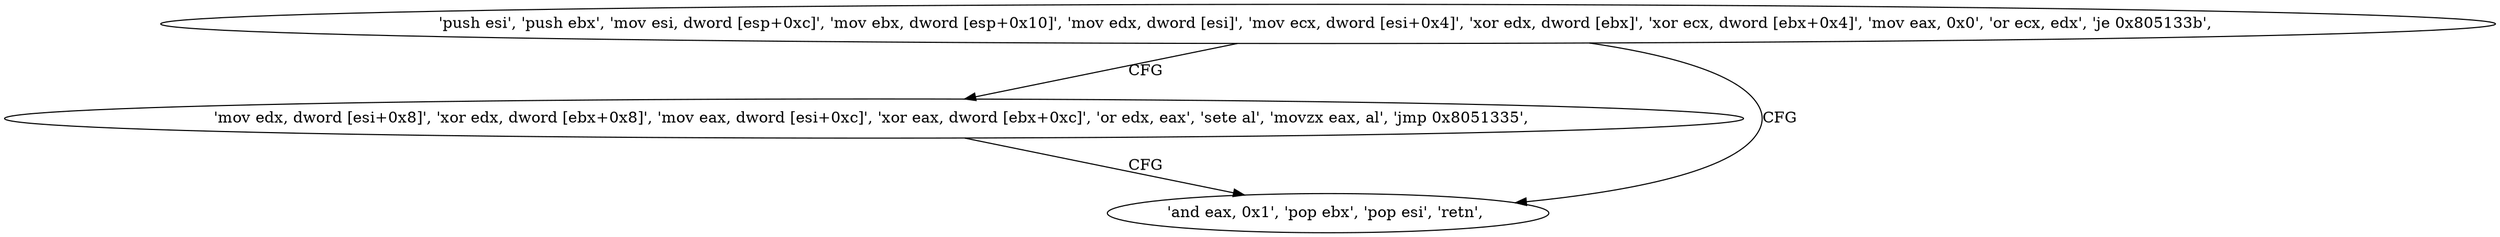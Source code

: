 digraph "func" {
"134550296" [label = "'push esi', 'push ebx', 'mov esi, dword [esp+0xc]', 'mov ebx, dword [esp+0x10]', 'mov edx, dword [esi]', 'mov ecx, dword [esi+0x4]', 'xor edx, dword [ebx]', 'xor ecx, dword [ebx+0x4]', 'mov eax, 0x0', 'or ecx, edx', 'je 0x805133b', " ]
"134550331" [label = "'mov edx, dword [esi+0x8]', 'xor edx, dword [ebx+0x8]', 'mov eax, dword [esi+0xc]', 'xor eax, dword [ebx+0xc]', 'or edx, eax', 'sete al', 'movzx eax, al', 'jmp 0x8051335', " ]
"134550325" [label = "'and eax, 0x1', 'pop ebx', 'pop esi', 'retn', " ]
"134550296" -> "134550331" [ label = "CFG" ]
"134550296" -> "134550325" [ label = "CFG" ]
"134550331" -> "134550325" [ label = "CFG" ]
}
